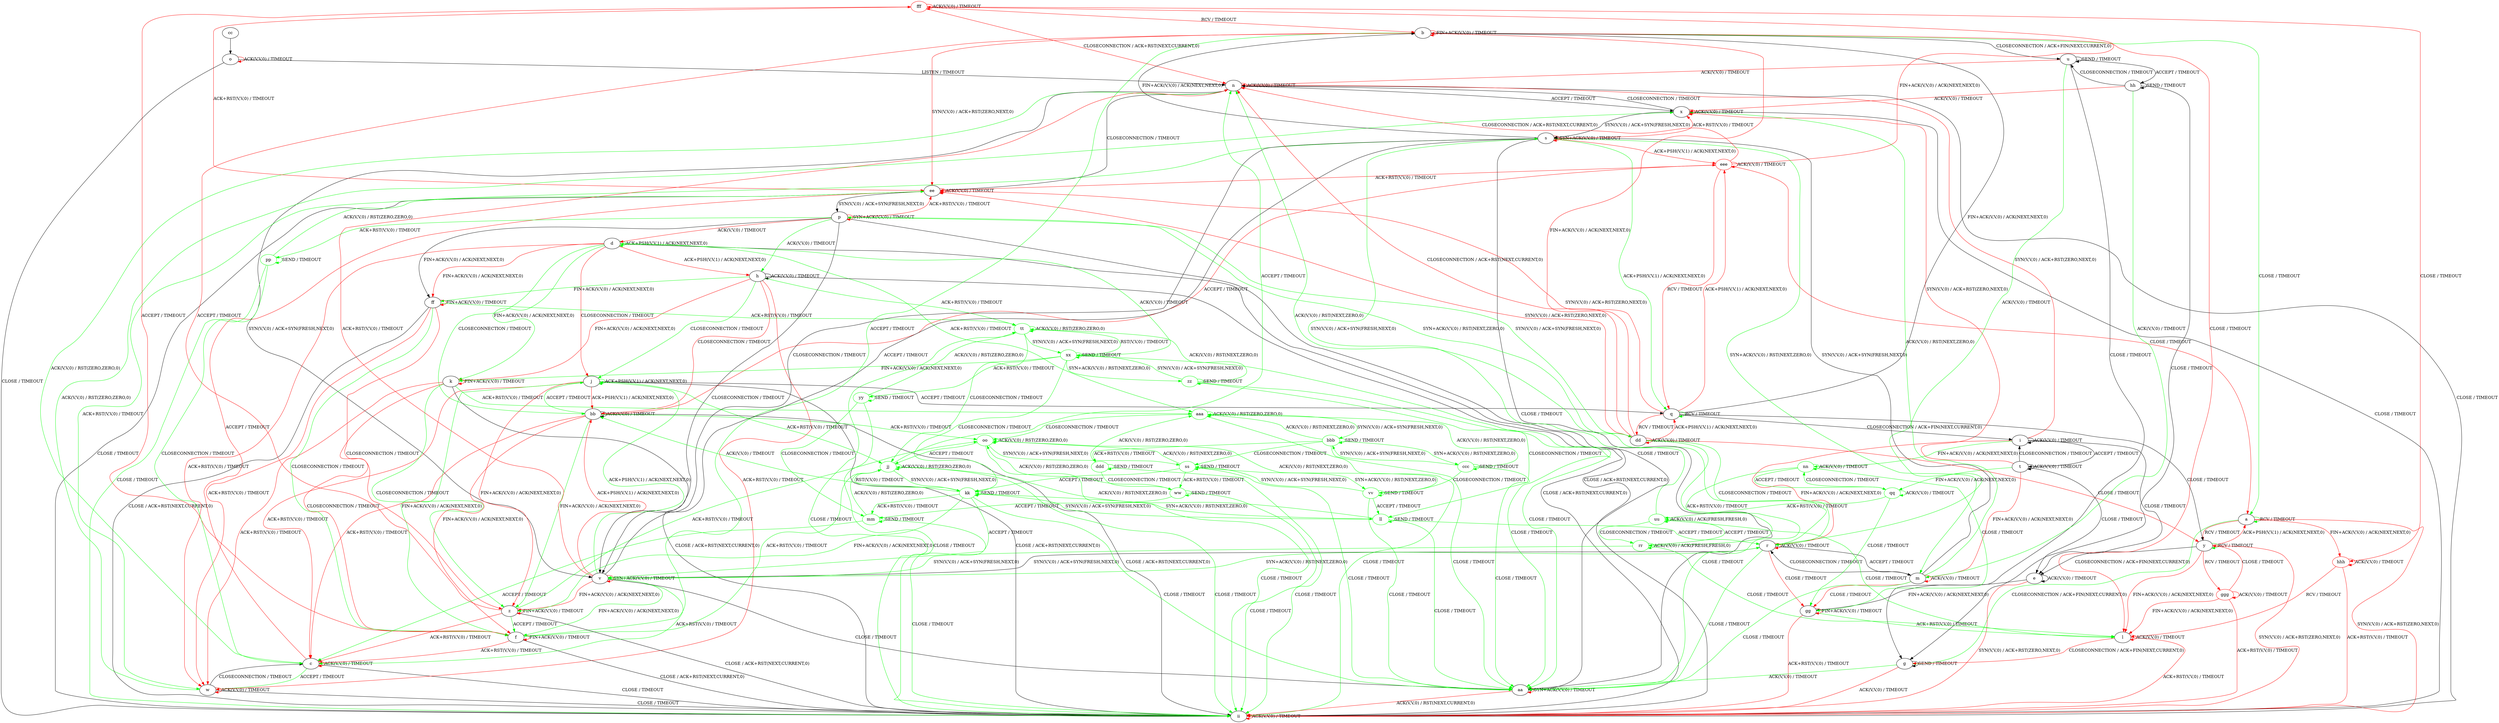 digraph "" {
	graph ["Incoming time"=162.83501935005188,
		"Outgoing time"=154.5681722164154,
		Output="{'States': 60, 'Transitions': 945, 'Filename': '../results/tcp/TCP_Windows8_Server-TCP_FreeBSD_Server-z3-3.dot'}",
		Reference="{'States': 39, 'Transitions': 495, 'Filename': '../subjects/tcp/TCP_Windows8_Server.dot'}",
		Solver=z3,
		Updated="{'States': 56, 'Transitions': 716, 'Filename': '../subjects/tcp/TCP_FreeBSD_Server.dot'}",
		"f-measure"=0.4393063583815029,
		precision=0.3715083798882682,
		recall=0.5373737373737374
	];
	a -> a [key=0,
	color=green,
	label="RCV / TIMEOUT"];
a -> g [key=0,
color=green,
label="CLOSECONNECTION / ACK+FIN(NEXT,CURRENT,0)"];
a -> y [key=0,
color=red,
label="RCV / TIMEOUT"];
a -> ii [key=0,
color=red,
label="SYN(V,V,0) / ACK+RST(ZERO,NEXT,0)"];
hhh [color=red];
a -> hhh [key=0,
color=red,
label="FIN+ACK(V,V,0) / ACK(NEXT,NEXT,0)"];
b -> a [key=0,
color=green,
label="CLOSE / TIMEOUT"];
b -> b [key=0,
color=red,
label="FIN+ACK(V,V,0) / TIMEOUT"];
b -> l [key=0,
color=red,
label="CLOSE / TIMEOUT"];
b -> u [key=0,
label="CLOSECONNECTION / ACK+FIN(NEXT,CURRENT,0)"];
b -> ee [key=0,
color=red,
label="SYN(V,V,0) / ACK+RST(ZERO,NEXT,0)"];
c -> c [key=0,
color=red,
label="ACK(V,V,0) / TIMEOUT"];
c -> n [key=0,
color=green,
label="ACK(V,V,0) / RST(ZERO,ZERO,0)"];
c -> w [key=0,
color=green,
label="ACCEPT / TIMEOUT"];
c -> ee [key=0,
color=red,
label="ACCEPT / TIMEOUT"];
c -> ii [key=0,
label="CLOSE / TIMEOUT"];
d -> d [key=0,
color=green,
label="ACK+PSH(V,V,1) / ACK(NEXT,NEXT,0)"];
d -> h [key=0,
color=red,
label="ACK+PSH(V,V,1) / ACK(NEXT,NEXT,0)"];
d -> j [key=0,
color=red,
label="CLOSECONNECTION / TIMEOUT"];
d -> k [key=0,
color=green,
label="FIN+ACK(V,V,0) / ACK(NEXT,NEXT,0)"];
d -> w [key=0,
color=red,
label="ACK+RST(V,V,0) / TIMEOUT"];
d -> bb [key=0,
color=green,
label="CLOSECONNECTION / TIMEOUT"];
d -> ff [key=0,
color=red,
label="FIN+ACK(V,V,0) / ACK(NEXT,NEXT,0)"];
d -> ii [key=0,
label="CLOSE / ACK+RST(NEXT,CURRENT,0)"];
aaa [color=green];
d -> aaa [key=0,
color=green,
label="ACK+RST(V,V,0) / TIMEOUT"];
e -> e [key=0,
label="ACK(V,V,0) / TIMEOUT"];
e -> gg [key=0,
label="FIN+ACK(V,V,0) / ACK(NEXT,NEXT,0)"];
e -> ii [key=0,
color=red,
label="SYN(V,V,0) / ACK+RST(ZERO,NEXT,0)"];
f -> b [key=0,
color=green,
label="ACCEPT / TIMEOUT"];
f -> c [key=0,
color=red,
label="ACK+RST(V,V,0) / TIMEOUT"];
f -> f [key=0,
color=red,
label="FIN+ACK(V,V,0) / TIMEOUT"];
f -> ii [key=0,
label="CLOSE / ACK+RST(NEXT,CURRENT,0)"];
jj [color=green];
f -> jj [key=0,
color=green,
label="ACK+RST(V,V,0) / TIMEOUT"];
fff [color=red];
f -> fff [key=0,
color=red,
label="ACCEPT / TIMEOUT"];
g -> g [key=0,
label="SEND / TIMEOUT"];
g -> aa [key=0,
color=green,
label="ACK(V,V,0) / TIMEOUT"];
g -> ii [key=0,
color=red,
label="ACK(V,V,0) / TIMEOUT"];
h -> h [key=0,
label="ACK(V,V,0) / TIMEOUT"];
h -> j [key=0,
color=green,
label="CLOSECONNECTION / TIMEOUT"];
h -> k [key=0,
color=red,
label="FIN+ACK(V,V,0) / ACK(NEXT,NEXT,0)"];
h -> w [key=0,
color=red,
label="ACK+RST(V,V,0) / TIMEOUT"];
h -> bb [key=0,
color=red,
label="CLOSECONNECTION / TIMEOUT"];
h -> ff [key=0,
color=green,
label="FIN+ACK(V,V,0) / ACK(NEXT,NEXT,0)"];
h -> ii [key=0,
label="CLOSE / ACK+RST(NEXT,CURRENT,0)"];
tt [color=green];
h -> tt [key=0,
color=green,
label="ACK+RST(V,V,0) / TIMEOUT"];
i -> e [key=0,
label="CLOSE / TIMEOUT"];
i -> i [key=0,
label="ACK(V,V,0) / TIMEOUT"];
i -> n [key=0,
color=red,
label="SYN(V,V,0) / ACK+RST(ZERO,NEXT,0)"];
i -> r [key=0,
color=red,
label="FIN+ACK(V,V,0) / ACK(NEXT,NEXT,0)"];
i -> t [key=0,
label="ACCEPT / TIMEOUT"];
nn [color=green];
i -> nn [key=0,
color=green,
label="FIN+ACK(V,V,0) / ACK(NEXT,NEXT,0)"];
j -> c [key=0,
color=red,
label="ACK+RST(V,V,0) / TIMEOUT"];
j -> f [key=0,
color=green,
label="FIN+ACK(V,V,0) / ACK(NEXT,NEXT,0)"];
j -> j [key=0,
color=green,
label="ACK+PSH(V,V,1) / ACK(NEXT,NEXT,0)"];
j -> q [key=0,
label="ACCEPT / TIMEOUT"];
j -> z [key=0,
color=red,
label="FIN+ACK(V,V,0) / ACK(NEXT,NEXT,0)"];
j -> bb [key=0,
color=red,
label="ACK+PSH(V,V,1) / ACK(NEXT,NEXT,0)"];
j -> ii [key=0,
label="CLOSE / ACK+RST(NEXT,CURRENT,0)"];
j -> jj [key=0,
color=green,
label="ACK+RST(V,V,0) / TIMEOUT"];
k -> f [key=0,
color=red,
label="CLOSECONNECTION / TIMEOUT"];
k -> k [key=0,
color=red,
label="FIN+ACK(V,V,0) / TIMEOUT"];
k -> w [key=0,
color=red,
label="ACK+RST(V,V,0) / TIMEOUT"];
k -> z [key=0,
color=green,
label="CLOSECONNECTION / TIMEOUT"];
k -> ii [key=0,
label="CLOSE / ACK+RST(NEXT,CURRENT,0)"];
k -> aaa [key=0,
color=green,
label="ACK+RST(V,V,0) / TIMEOUT"];
l -> g [key=0,
color=red,
label="CLOSECONNECTION / ACK+FIN(NEXT,CURRENT,0)"];
l -> l [key=0,
color=red,
label="ACK(V,V,0) / TIMEOUT"];
l -> ii [key=0,
color=red,
label="ACK+RST(V,V,0) / TIMEOUT"];
m -> m [key=0,
color=red,
label="ACK(V,V,0) / TIMEOUT"];
m -> r [key=0,
label="CLOSECONNECTION / TIMEOUT"];
m -> s [key=0,
label="SYN(V,V,0) / ACK+SYN(FRESH,NEXT,0)"];
m -> x [key=0,
color=green,
label="ACK(V,V,0) / RST(NEXT,ZERO,0)"];
m -> aa [key=0,
color=green,
label="CLOSE / TIMEOUT"];
m -> gg [key=0,
color=red,
label="CLOSE / TIMEOUT"];
n -> n [key=0,
color=red,
label="ACK(V,V,0) / TIMEOUT"];
n -> v [key=0,
label="SYN(V,V,0) / ACK+SYN(FRESH,NEXT,0)"];
n -> x [key=0,
label="ACCEPT / TIMEOUT"];
n -> ii [key=0,
label="CLOSE / TIMEOUT"];
o -> n [key=0,
label="LISTEN / TIMEOUT"];
o -> o [key=0,
color=red,
label="ACK(V,V,0) / TIMEOUT"];
o -> ii [key=0,
label="CLOSE / TIMEOUT"];
p -> d [key=0,
color=red,
label="ACK(V,V,0) / TIMEOUT"];
p -> h [key=0,
color=green,
label="ACK(V,V,0) / TIMEOUT"];
p -> p [key=0,
color=red,
label="SYN+ACK(V,V,0) / TIMEOUT"];
p -> v [key=0,
label="CLOSECONNECTION / TIMEOUT"];
p -> aa [key=0,
label="CLOSE / TIMEOUT"];
p -> dd [key=0,
color=green,
label="SYN+ACK(V,V,0) / RST(NEXT,ZERO,0)"];
p -> ee [key=0,
color=red,
label="ACK+RST(V,V,0) / TIMEOUT"];
p -> ff [key=0,
label="FIN+ACK(V,V,0) / ACK(NEXT,NEXT,0)"];
pp [color=green];
p -> pp [key=0,
color=green,
label="ACK+RST(V,V,0) / TIMEOUT"];
q -> b [key=0,
label="FIN+ACK(V,V,0) / ACK(NEXT,NEXT,0)"];
q -> i [key=0,
label="CLOSECONNECTION / ACK+FIN(NEXT,CURRENT,0)"];
q -> q [key=0,
color=green,
label="RCV / TIMEOUT"];
q -> y [key=0,
label="CLOSE / TIMEOUT"];
q -> dd [key=0,
color=red,
label="RCV / TIMEOUT"];
q -> ee [key=0,
color=red,
label="SYN(V,V,0) / ACK+RST(ZERO,NEXT,0)"];
eee [color=red];
q -> eee [key=0,
color=red,
label="ACK+PSH(V,V,1) / ACK(NEXT,NEXT,0)"];
r -> m [key=0,
label="ACCEPT / TIMEOUT"];
r -> n [key=0,
color=green,
label="ACK(V,V,0) / RST(NEXT,ZERO,0)"];
r -> r [key=0,
color=red,
label="ACK(V,V,0) / TIMEOUT"];
r -> v [key=0,
label="SYN(V,V,0) / ACK+SYN(FRESH,NEXT,0)"];
r -> aa [key=0,
color=green,
label="CLOSE / TIMEOUT"];
r -> gg [key=0,
color=red,
label="CLOSE / TIMEOUT"];
s -> b [key=0,
label="FIN+ACK(V,V,0) / ACK(NEXT,NEXT,0)"];
s -> m [key=0,
color=green,
label="SYN+ACK(V,V,0) / RST(NEXT,ZERO,0)"];
s -> q [key=0,
color=green,
label="ACK+PSH(V,V,1) / ACK(NEXT,NEXT,0)"];
s -> s [key=0,
color=red,
label="SYN+ACK(V,V,0) / TIMEOUT"];
s -> v [key=0,
label="CLOSECONNECTION / TIMEOUT"];
s -> w [key=0,
color=green,
label="ACK+RST(V,V,0) / TIMEOUT"];
s -> x [key=0,
color=red,
label="ACK+RST(V,V,0) / TIMEOUT"];
s -> aa [key=0,
label="CLOSE / TIMEOUT"];
s -> eee [key=0,
color=red,
label="ACK+PSH(V,V,1) / ACK(NEXT,NEXT,0)"];
t -> e [key=0,
label="CLOSE / TIMEOUT"];
t -> i [key=0,
label="CLOSECONNECTION / TIMEOUT"];
t -> m [key=0,
color=red,
label="FIN+ACK(V,V,0) / ACK(NEXT,NEXT,0)"];
t -> t [key=0,
label="ACK(V,V,0) / TIMEOUT"];
t -> x [key=0,
color=red,
label="SYN(V,V,0) / ACK+RST(ZERO,NEXT,0)"];
qq [color=green];
t -> qq [key=0,
color=green,
label="FIN+ACK(V,V,0) / ACK(NEXT,NEXT,0)"];
u -> g [key=0,
label="CLOSE / TIMEOUT"];
u -> n [key=0,
color=red,
label="ACK(V,V,0) / TIMEOUT"];
u -> r [key=0,
color=green,
label="ACK(V,V,0) / TIMEOUT"];
u -> u [key=0,
label="SEND / TIMEOUT"];
u -> hh [key=0,
label="ACCEPT / TIMEOUT"];
v -> c [key=0,
color=green,
label="ACK+RST(V,V,0) / TIMEOUT"];
v -> f [key=0,
color=green,
label="FIN+ACK(V,V,0) / ACK(NEXT,NEXT,0)"];
v -> j [key=0,
color=green,
label="ACK+PSH(V,V,1) / ACK(NEXT,NEXT,0)"];
v -> n [key=0,
color=red,
label="ACK+RST(V,V,0) / TIMEOUT"];
v -> r [key=0,
color=green,
label="SYN+ACK(V,V,0) / RST(NEXT,ZERO,0)"];
v -> s [key=0,
label="ACCEPT / TIMEOUT"];
v -> v [key=0,
color=red,
label="SYN+ACK(V,V,0) / TIMEOUT"];
v -> z [key=0,
color=red,
label="FIN+ACK(V,V,0) / ACK(NEXT,NEXT,0)"];
v -> aa [key=0,
label="CLOSE / TIMEOUT"];
v -> bb [key=0,
color=red,
label="ACK+PSH(V,V,1) / ACK(NEXT,NEXT,0)"];
w -> c [key=0,
label="CLOSECONNECTION / TIMEOUT"];
w -> w [key=0,
color=red,
label="ACK(V,V,0) / TIMEOUT"];
w -> x [key=0,
color=green,
label="ACK(V,V,0) / RST(ZERO,ZERO,0)"];
w -> ii [key=0,
label="CLOSE / TIMEOUT"];
x -> n [key=0,
label="CLOSECONNECTION / TIMEOUT"];
x -> s [key=0,
label="SYN(V,V,0) / ACK+SYN(FRESH,NEXT,0)"];
x -> x [key=0,
color=red,
label="ACK(V,V,0) / TIMEOUT"];
x -> ii [key=0,
label="CLOSE / TIMEOUT"];
y -> a [key=0,
color=red,
label="ACK+PSH(V,V,1) / ACK(NEXT,NEXT,0)"];
y -> e [key=0,
label="CLOSECONNECTION / ACK+FIN(NEXT,CURRENT,0)"];
y -> l [key=0,
color=red,
label="FIN+ACK(V,V,0) / ACK(NEXT,NEXT,0)"];
y -> y [key=0,
color=green,
label="RCV / TIMEOUT"];
y -> ii [key=0,
color=red,
label="SYN(V,V,0) / ACK+RST(ZERO,NEXT,0)"];
ggg [color=red];
y -> ggg [key=0,
color=red,
label="RCV / TIMEOUT"];
z -> b [key=0,
color=red,
label="ACCEPT / TIMEOUT"];
z -> c [key=0,
color=red,
label="ACK+RST(V,V,0) / TIMEOUT"];
z -> f [key=0,
color=green,
label="ACCEPT / TIMEOUT"];
z -> z [key=0,
color=red,
label="FIN+ACK(V,V,0) / TIMEOUT"];
z -> ii [key=0,
label="CLOSE / ACK+RST(NEXT,CURRENT,0)"];
oo [color=green];
z -> oo [key=0,
color=green,
label="ACK+RST(V,V,0) / TIMEOUT"];
aa -> aa [key=0,
color=red,
label="SYN+ACK(V,V,0) / TIMEOUT"];
aa -> ii [key=0,
color=red,
label="ACK(V,V,0) / RST(NEXT,CURRENT,0)"];
bb -> c [key=0,
color=red,
label="ACK+RST(V,V,0) / TIMEOUT"];
bb -> f [key=0,
color=red,
label="FIN+ACK(V,V,0) / ACK(NEXT,NEXT,0)"];
bb -> j [key=0,
color=green,
label="ACCEPT / TIMEOUT"];
bb -> z [key=0,
color=green,
label="FIN+ACK(V,V,0) / ACK(NEXT,NEXT,0)"];
bb -> bb [key=0,
label="ACK(V,V,0) / TIMEOUT"];
bb -> ii [key=0,
label="CLOSE / ACK+RST(NEXT,CURRENT,0)"];
bb -> oo [key=0,
color=green,
label="ACK+RST(V,V,0) / TIMEOUT"];
bb -> eee [key=0,
color=red,
label="ACCEPT / TIMEOUT"];
cc -> o [key=0];
dd -> b [key=0,
color=red,
label="FIN+ACK(V,V,0) / ACK(NEXT,NEXT,0)"];
dd -> n [key=0,
color=red,
label="CLOSECONNECTION / ACK+RST(NEXT,CURRENT,0)"];
dd -> p [key=0,
color=green,
label="SYN(V,V,0) / ACK+SYN(FRESH,NEXT,0)"];
dd -> q [key=0,
color=red,
label="ACK+PSH(V,V,1) / ACK(NEXT,NEXT,0)"];
dd -> r [key=0,
color=green,
label="CLOSECONNECTION / TIMEOUT"];
dd -> y [key=0,
color=red,
label="CLOSE / TIMEOUT"];
dd -> aa [key=0,
color=green,
label="CLOSE / TIMEOUT"];
dd -> dd [key=0,
color=red,
label="ACK(V,V,0) / TIMEOUT"];
dd -> ee [key=0,
color=red,
label="SYN(V,V,0) / ACK+RST(ZERO,NEXT,0)"];
ee -> n [key=0,
label="CLOSECONNECTION / TIMEOUT"];
ee -> p [key=0,
label="SYN(V,V,0) / ACK+SYN(FRESH,NEXT,0)"];
ee -> ee [key=0,
color=red,
label="ACK(V,V,0) / TIMEOUT"];
ee -> ii [key=0,
label="CLOSE / TIMEOUT"];
ff -> f [key=0,
color=green,
label="CLOSECONNECTION / TIMEOUT"];
ff -> w [key=0,
color=red,
label="ACK+RST(V,V,0) / TIMEOUT"];
ff -> z [key=0,
color=red,
label="CLOSECONNECTION / TIMEOUT"];
ff -> ff [key=0,
color=red,
label="FIN+ACK(V,V,0) / TIMEOUT"];
ff -> ii [key=0,
label="CLOSE / ACK+RST(NEXT,CURRENT,0)"];
ff -> tt [key=0,
color=green,
label="ACK+RST(V,V,0) / TIMEOUT"];
gg -> l [key=0,
color=green,
label="ACK+RST(V,V,0) / TIMEOUT"];
gg -> gg [key=0,
color=red,
label="FIN+ACK(V,V,0) / TIMEOUT"];
gg -> ii [key=0,
color=red,
label="ACK+RST(V,V,0) / TIMEOUT"];
hh -> g [key=0,
label="CLOSE / TIMEOUT"];
hh -> m [key=0,
color=green,
label="ACK(V,V,0) / TIMEOUT"];
hh -> u [key=0,
label="CLOSECONNECTION / TIMEOUT"];
hh -> x [key=0,
color=red,
label="ACK(V,V,0) / TIMEOUT"];
hh -> hh [key=0,
label="SEND / TIMEOUT"];
ii -> ii [key=0,
color=red,
label="ACK(V,V,0) / TIMEOUT"];
jj -> n [key=0,
color=green,
label="ACCEPT / TIMEOUT"];
jj -> ii [key=0,
color=green,
label="CLOSE / TIMEOUT"];
jj -> jj [key=0,
color=green,
label="ACK(V,V,0) / RST(ZERO,ZERO,0)"];
kk [color=green];
jj -> kk [key=0,
color=green,
label="SYN(V,V,0) / ACK+SYN(FRESH,NEXT,0)"];
kk -> v [key=0,
color=green,
label="ACCEPT / TIMEOUT"];
kk -> z [key=0,
color=green,
label="FIN+ACK(V,V,0) / ACK(NEXT,NEXT,0)"];
kk -> aa [key=0,
color=green,
label="CLOSE / TIMEOUT"];
kk -> bb [key=0,
color=green,
label="ACK(V,V,0) / TIMEOUT"];
kk -> jj [key=0,
color=green,
label="RST(V,V,0) / TIMEOUT"];
kk -> kk [key=0,
color=green,
label="SEND / TIMEOUT"];
ll [color=green];
kk -> ll [key=0,
color=green,
label="SYN+ACK(V,V,0) / RST(NEXT,ZERO,0)"];
mm [color=green];
kk -> mm [key=0,
color=green,
label="ACK+RST(V,V,0) / TIMEOUT"];
ll -> r [key=0,
color=green,
label="ACCEPT / TIMEOUT"];
ll -> aa [key=0,
color=green,
label="CLOSE / TIMEOUT"];
ll -> jj [key=0,
color=green,
label="ACK(V,V,0) / RST(NEXT,ZERO,0)"];
ll -> kk [key=0,
color=green,
label="SYN(V,V,0) / ACK+SYN(FRESH,NEXT,0)"];
ll -> ll [key=0,
color=green,
label="SEND / TIMEOUT"];
mm -> c [key=0,
color=green,
label="ACCEPT / TIMEOUT"];
mm -> ii [key=0,
color=green,
label="CLOSE / TIMEOUT"];
mm -> jj [key=0,
color=green,
label="ACK(V,V,0) / RST(ZERO,ZERO,0)"];
mm -> mm [key=0,
color=green,
label="SEND / TIMEOUT"];
nn -> gg [key=0,
color=green,
label="CLOSE / TIMEOUT"];
nn -> nn [key=0,
color=green,
label="ACK(V,V,0) / TIMEOUT"];
nn -> qq [key=0,
color=green,
label="ACCEPT / TIMEOUT"];
rr [color=green];
nn -> rr [key=0,
color=green,
label="ACK+RST(V,V,0) / TIMEOUT"];
oo -> ii [key=0,
color=green,
label="CLOSE / TIMEOUT"];
oo -> jj [key=0,
color=green,
label="ACCEPT / TIMEOUT"];
oo -> oo [key=0,
color=green,
label="ACK(V,V,0) / RST(ZERO,ZERO,0)"];
ss [color=green];
oo -> ss [key=0,
color=green,
label="SYN(V,V,0) / ACK+SYN(FRESH,NEXT,0)"];
pp -> c [key=0,
color=green,
label="CLOSECONNECTION / TIMEOUT"];
pp -> ee [key=0,
color=green,
label="ACK(V,V,0) / RST(ZERO,ZERO,0)"];
pp -> ii [key=0,
color=green,
label="CLOSE / TIMEOUT"];
pp -> pp [key=0,
color=green,
label="SEND / TIMEOUT"];
qq -> gg [key=0,
color=green,
label="CLOSE / TIMEOUT"];
qq -> nn [key=0,
color=green,
label="CLOSECONNECTION / TIMEOUT"];
qq -> qq [key=0,
color=green,
label="ACK(V,V,0) / TIMEOUT"];
uu [color=green];
qq -> uu [key=0,
color=green,
label="ACK+RST(V,V,0) / TIMEOUT"];
rr -> l [key=0,
color=green,
label="CLOSE / TIMEOUT"];
rr -> v [key=0,
color=green,
label="SYN(V,V,0) / ACK+SYN(FRESH,NEXT,0)"];
rr -> rr [key=0,
color=green,
label="ACK(V,V,0) / ACK(FRESH,FRESH,0)"];
rr -> uu [key=0,
color=green,
label="ACCEPT / TIMEOUT"];
ss -> aa [key=0,
color=green,
label="CLOSE / TIMEOUT"];
ss -> kk [key=0,
color=green,
label="ACCEPT / TIMEOUT"];
ss -> oo [key=0,
color=green,
label="ACK(V,V,0) / RST(NEXT,ZERO,0)"];
ss -> ss [key=0,
color=green,
label="SEND / TIMEOUT"];
vv [color=green];
ss -> vv [key=0,
color=green,
label="SYN+ACK(V,V,0) / RST(NEXT,ZERO,0)"];
ww [color=green];
ss -> ww [key=0,
color=green,
label="ACK+RST(V,V,0) / TIMEOUT"];
tt -> ii [key=0,
color=green,
label="CLOSE / TIMEOUT"];
tt -> jj [key=0,
color=green,
label="CLOSECONNECTION / TIMEOUT"];
tt -> tt [key=0,
color=green,
label="ACK(V,V,0) / RST(ZERO,ZERO,0)"];
xx [color=green];
tt -> xx [key=0,
color=green,
label="SYN(V,V,0) / ACK+SYN(FRESH,NEXT,0)"];
uu -> l [key=0,
color=green,
label="CLOSE / TIMEOUT"];
uu -> s [key=0,
color=green,
label="SYN(V,V,0) / ACK+SYN(FRESH,NEXT,0)"];
uu -> rr [key=0,
color=green,
label="CLOSECONNECTION / TIMEOUT"];
uu -> uu [key=0,
color=green,
label="ACK(V,V,0) / ACK(FRESH,FRESH,0)"];
vv -> aa [key=0,
color=green,
label="CLOSE / TIMEOUT"];
vv -> ll [key=0,
color=green,
label="ACCEPT / TIMEOUT"];
vv -> oo [key=0,
color=green,
label="ACK(V,V,0) / RST(NEXT,ZERO,0)"];
vv -> ss [key=0,
color=green,
label="SYN(V,V,0) / ACK+SYN(FRESH,NEXT,0)"];
vv -> vv [key=0,
color=green,
label="SEND / TIMEOUT"];
ww -> ii [key=0,
color=green,
label="CLOSE / TIMEOUT"];
ww -> mm [key=0,
color=green,
label="ACCEPT / TIMEOUT"];
ww -> oo [key=0,
color=green,
label="ACK(V,V,0) / RST(ZERO,ZERO,0)"];
ww -> ww [key=0,
color=green,
label="SEND / TIMEOUT"];
xx -> d [key=0,
color=green,
label="ACK(V,V,0) / TIMEOUT"];
xx -> k [key=0,
color=green,
label="FIN+ACK(V,V,0) / ACK(NEXT,NEXT,0)"];
xx -> aa [key=0,
color=green,
label="CLOSE / TIMEOUT"];
xx -> kk [key=0,
color=green,
label="CLOSECONNECTION / TIMEOUT"];
xx -> tt [key=0,
color=green,
label="RST(V,V,0) / TIMEOUT"];
xx -> xx [key=0,
color=green,
label="SEND / TIMEOUT"];
yy [color=green];
xx -> yy [key=0,
color=green,
label="ACK+RST(V,V,0) / TIMEOUT"];
zz [color=green];
xx -> zz [key=0,
color=green,
label="SYN+ACK(V,V,0) / RST(NEXT,ZERO,0)"];
yy -> ii [key=0,
color=green,
label="CLOSE / TIMEOUT"];
yy -> mm [key=0,
color=green,
label="CLOSECONNECTION / TIMEOUT"];
yy -> tt [key=0,
color=green,
label="ACK(V,V,0) / RST(ZERO,ZERO,0)"];
yy -> yy [key=0,
color=green,
label="SEND / TIMEOUT"];
zz -> aa [key=0,
color=green,
label="CLOSE / TIMEOUT"];
zz -> ll [key=0,
color=green,
label="CLOSECONNECTION / TIMEOUT"];
zz -> tt [key=0,
color=green,
label="ACK(V,V,0) / RST(NEXT,ZERO,0)"];
zz -> xx [key=0,
color=green,
label="SYN(V,V,0) / ACK+SYN(FRESH,NEXT,0)"];
zz -> zz [key=0,
color=green,
label="SEND / TIMEOUT"];
aaa -> ii [key=0,
color=green,
label="CLOSE / TIMEOUT"];
aaa -> oo [key=0,
color=green,
label="CLOSECONNECTION / TIMEOUT"];
aaa -> aaa [key=0,
color=green,
label="ACK(V,V,0) / RST(ZERO,ZERO,0)"];
bbb [color=green];
aaa -> bbb [key=0,
color=green,
label="SYN(V,V,0) / ACK+SYN(FRESH,NEXT,0)"];
bbb -> aa [key=0,
color=green,
label="CLOSE / TIMEOUT"];
bbb -> ss [key=0,
color=green,
label="CLOSECONNECTION / TIMEOUT"];
bbb -> aaa [key=0,
color=green,
label="ACK(V,V,0) / RST(NEXT,ZERO,0)"];
bbb -> bbb [key=0,
color=green,
label="SEND / TIMEOUT"];
ccc [color=green];
bbb -> ccc [key=0,
color=green,
label="SYN+ACK(V,V,0) / RST(NEXT,ZERO,0)"];
ddd [color=green];
bbb -> ddd [key=0,
color=green,
label="ACK+RST(V,V,0) / TIMEOUT"];
ccc -> aa [key=0,
color=green,
label="CLOSE / TIMEOUT"];
ccc -> vv [key=0,
color=green,
label="CLOSECONNECTION / TIMEOUT"];
ccc -> aaa [key=0,
color=green,
label="ACK(V,V,0) / RST(NEXT,ZERO,0)"];
ccc -> bbb [key=0,
color=green,
label="SYN(V,V,0) / ACK+SYN(FRESH,NEXT,0)"];
ccc -> ccc [key=0,
color=green,
label="SEND / TIMEOUT"];
ddd -> ii [key=0,
color=green,
label="CLOSE / TIMEOUT"];
ddd -> ww [key=0,
color=green,
label="CLOSECONNECTION / TIMEOUT"];
ddd -> aaa [key=0,
color=green,
label="ACK(V,V,0) / RST(ZERO,ZERO,0)"];
ddd -> ddd [key=0,
color=green,
label="SEND / TIMEOUT"];
eee -> a [key=0,
color=red,
label="CLOSE / TIMEOUT"];
eee -> n [key=0,
color=red,
label="CLOSECONNECTION / ACK+RST(NEXT,CURRENT,0)"];
eee -> q [key=0,
color=red,
label="RCV / TIMEOUT"];
eee -> ee [key=0,
color=red,
label="ACK+RST(V,V,0) / TIMEOUT"];
eee -> eee [key=0,
color=red,
label="ACK(V,V,0) / TIMEOUT"];
eee -> fff [key=0,
color=red,
label="FIN+ACK(V,V,0) / ACK(NEXT,NEXT,0)"];
fff -> b [key=0,
color=red,
label="RCV / TIMEOUT"];
fff -> n [key=0,
color=red,
label="CLOSECONNECTION / ACK+RST(NEXT,CURRENT,0)"];
fff -> ee [key=0,
color=red,
label="ACK+RST(V,V,0) / TIMEOUT"];
fff -> fff [key=0,
color=red,
label="ACK(V,V,0) / TIMEOUT"];
fff -> hhh [key=0,
color=red,
label="CLOSE / TIMEOUT"];
ggg -> l [key=0,
color=red,
label="FIN+ACK(V,V,0) / ACK(NEXT,NEXT,0)"];
ggg -> y [key=0,
color=red,
label="CLOSE / TIMEOUT"];
ggg -> ii [key=0,
color=red,
label="ACK+RST(V,V,0) / TIMEOUT"];
ggg -> ggg [key=0,
color=red,
label="ACK(V,V,0) / TIMEOUT"];
hhh -> l [key=0,
color=red,
label="RCV / TIMEOUT"];
hhh -> ii [key=0,
color=red,
label="ACK+RST(V,V,0) / TIMEOUT"];
hhh -> hhh [key=0,
color=red,
label="ACK(V,V,0) / TIMEOUT"];
}
